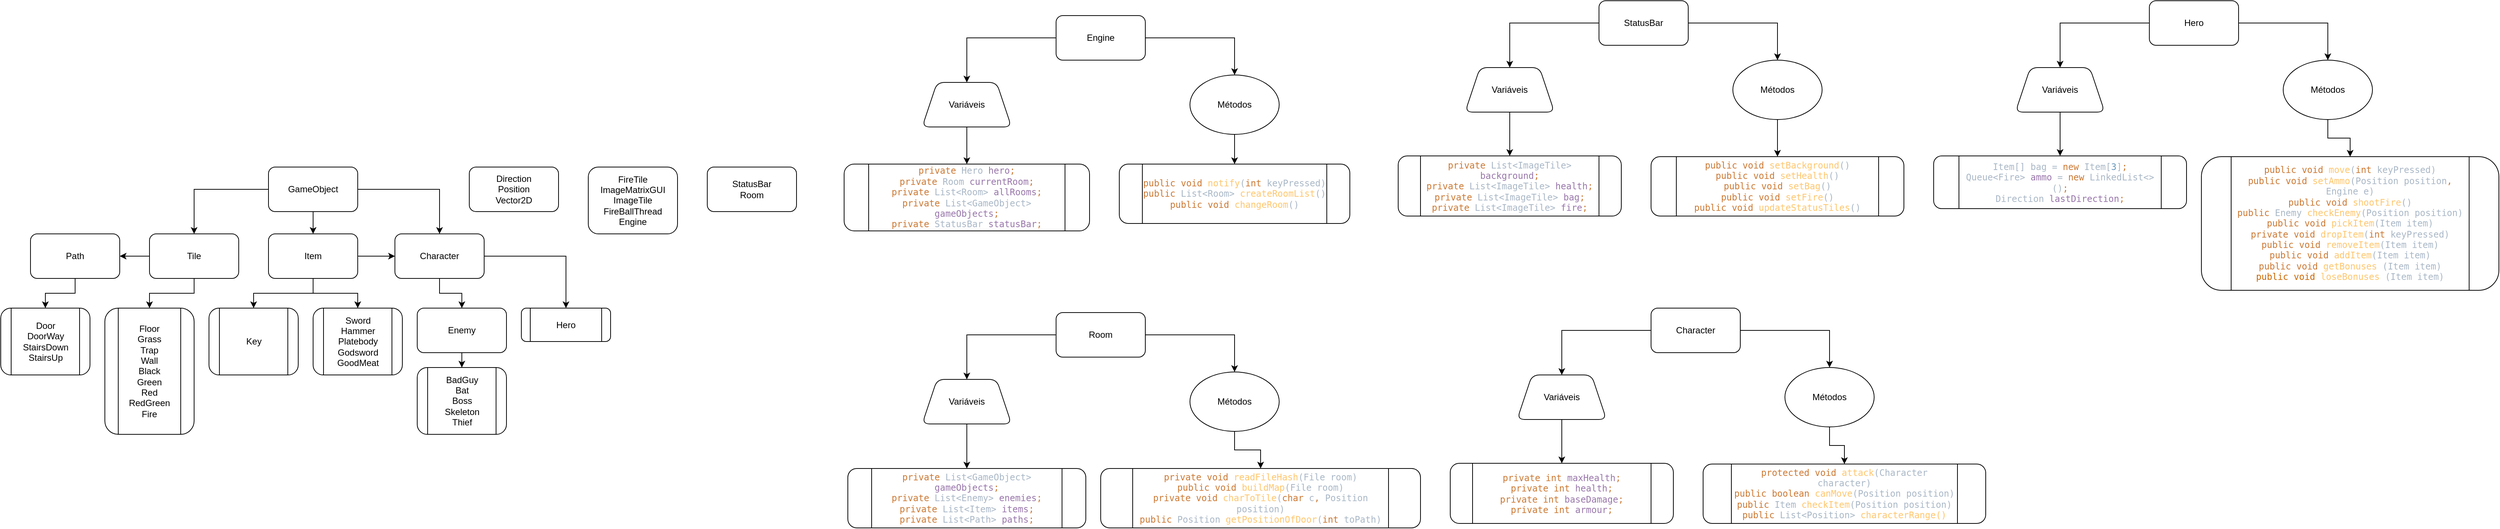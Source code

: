 <mxfile version="21.3.5" type="github">
  <diagram name="Página-1" id="6EzTextcwqXLkR1ZRIQe">
    <mxGraphModel dx="2684" dy="867" grid="1" gridSize="10" guides="1" tooltips="1" connect="1" arrows="1" fold="1" page="1" pageScale="1" pageWidth="1169" pageHeight="827" math="0" shadow="0">
      <root>
        <mxCell id="0" />
        <mxCell id="1" parent="0" />
        <mxCell id="GNOp9yawpGQOeE-_GoTY-5" value="" style="edgeStyle=orthogonalEdgeStyle;rounded=0;orthogonalLoop=1;jettySize=auto;html=1;entryX=0.5;entryY=0;entryDx=0;entryDy=0;" edge="1" parent="1" source="GNOp9yawpGQOeE-_GoTY-1" target="GNOp9yawpGQOeE-_GoTY-4">
          <mxGeometry relative="1" as="geometry">
            <Array as="points" />
          </mxGeometry>
        </mxCell>
        <mxCell id="GNOp9yawpGQOeE-_GoTY-7" value="" style="edgeStyle=orthogonalEdgeStyle;rounded=0;orthogonalLoop=1;jettySize=auto;html=1;" edge="1" parent="1" source="GNOp9yawpGQOeE-_GoTY-1" target="GNOp9yawpGQOeE-_GoTY-6">
          <mxGeometry relative="1" as="geometry" />
        </mxCell>
        <mxCell id="GNOp9yawpGQOeE-_GoTY-9" value="" style="edgeStyle=orthogonalEdgeStyle;rounded=0;orthogonalLoop=1;jettySize=auto;html=1;" edge="1" parent="1" source="GNOp9yawpGQOeE-_GoTY-1" target="GNOp9yawpGQOeE-_GoTY-8">
          <mxGeometry relative="1" as="geometry" />
        </mxCell>
        <mxCell id="GNOp9yawpGQOeE-_GoTY-1" value="GameObject" style="rounded=1;whiteSpace=wrap;html=1;" vertex="1" parent="1">
          <mxGeometry x="-759" y="234" width="120" height="60" as="geometry" />
        </mxCell>
        <mxCell id="GNOp9yawpGQOeE-_GoTY-23" value="" style="edgeStyle=orthogonalEdgeStyle;rounded=0;orthogonalLoop=1;jettySize=auto;html=1;" edge="1" parent="1" source="GNOp9yawpGQOeE-_GoTY-4" target="GNOp9yawpGQOeE-_GoTY-22">
          <mxGeometry relative="1" as="geometry" />
        </mxCell>
        <mxCell id="GNOp9yawpGQOeE-_GoTY-24" value="" style="edgeStyle=orthogonalEdgeStyle;rounded=0;orthogonalLoop=1;jettySize=auto;html=1;" edge="1" parent="1" source="GNOp9yawpGQOeE-_GoTY-4" target="GNOp9yawpGQOeE-_GoTY-8">
          <mxGeometry relative="1" as="geometry" />
        </mxCell>
        <mxCell id="GNOp9yawpGQOeE-_GoTY-30" style="edgeStyle=orthogonalEdgeStyle;rounded=0;orthogonalLoop=1;jettySize=auto;html=1;entryX=0.5;entryY=0;entryDx=0;entryDy=0;" edge="1" parent="1" source="GNOp9yawpGQOeE-_GoTY-4" target="GNOp9yawpGQOeE-_GoTY-26">
          <mxGeometry relative="1" as="geometry" />
        </mxCell>
        <mxCell id="GNOp9yawpGQOeE-_GoTY-4" value="Item" style="rounded=1;whiteSpace=wrap;html=1;" vertex="1" parent="1">
          <mxGeometry x="-759" y="324" width="120" height="60" as="geometry" />
        </mxCell>
        <mxCell id="GNOp9yawpGQOeE-_GoTY-36" value="" style="edgeStyle=orthogonalEdgeStyle;rounded=0;orthogonalLoop=1;jettySize=auto;html=1;" edge="1" parent="1" source="GNOp9yawpGQOeE-_GoTY-6" target="GNOp9yawpGQOeE-_GoTY-35">
          <mxGeometry relative="1" as="geometry" />
        </mxCell>
        <mxCell id="GNOp9yawpGQOeE-_GoTY-41" value="" style="edgeStyle=orthogonalEdgeStyle;rounded=0;orthogonalLoop=1;jettySize=auto;html=1;" edge="1" parent="1" source="GNOp9yawpGQOeE-_GoTY-6" target="GNOp9yawpGQOeE-_GoTY-40">
          <mxGeometry relative="1" as="geometry" />
        </mxCell>
        <mxCell id="GNOp9yawpGQOeE-_GoTY-6" value="Tile" style="rounded=1;whiteSpace=wrap;html=1;" vertex="1" parent="1">
          <mxGeometry x="-919" y="324" width="120" height="60" as="geometry" />
        </mxCell>
        <mxCell id="GNOp9yawpGQOeE-_GoTY-11" value="" style="edgeStyle=orthogonalEdgeStyle;rounded=0;orthogonalLoop=1;jettySize=auto;html=1;" edge="1" parent="1" source="GNOp9yawpGQOeE-_GoTY-8" target="GNOp9yawpGQOeE-_GoTY-10">
          <mxGeometry relative="1" as="geometry" />
        </mxCell>
        <mxCell id="GNOp9yawpGQOeE-_GoTY-13" value="" style="edgeStyle=orthogonalEdgeStyle;rounded=0;orthogonalLoop=1;jettySize=auto;html=1;entryX=0.5;entryY=0;entryDx=0;entryDy=0;" edge="1" parent="1" source="GNOp9yawpGQOeE-_GoTY-8" target="GNOp9yawpGQOeE-_GoTY-49">
          <mxGeometry relative="1" as="geometry" />
        </mxCell>
        <mxCell id="GNOp9yawpGQOeE-_GoTY-8" value="Character" style="rounded=1;whiteSpace=wrap;html=1;" vertex="1" parent="1">
          <mxGeometry x="-589" y="324" width="120" height="60" as="geometry" />
        </mxCell>
        <mxCell id="GNOp9yawpGQOeE-_GoTY-21" value="" style="edgeStyle=orthogonalEdgeStyle;rounded=0;orthogonalLoop=1;jettySize=auto;html=1;" edge="1" parent="1" source="GNOp9yawpGQOeE-_GoTY-10" target="GNOp9yawpGQOeE-_GoTY-20">
          <mxGeometry relative="1" as="geometry" />
        </mxCell>
        <mxCell id="GNOp9yawpGQOeE-_GoTY-10" value="Enemy" style="rounded=1;whiteSpace=wrap;html=1;" vertex="1" parent="1">
          <mxGeometry x="-559" y="424" width="120" height="60" as="geometry" />
        </mxCell>
        <mxCell id="GNOp9yawpGQOeE-_GoTY-20" value="BadGuy&lt;br&gt;Bat&lt;br&gt;Boss&lt;br&gt;Skeleton&lt;br&gt;Thief" style="shape=process;whiteSpace=wrap;html=1;backgroundOutline=1;rounded=1;" vertex="1" parent="1">
          <mxGeometry x="-559" y="504" width="120" height="90" as="geometry" />
        </mxCell>
        <mxCell id="GNOp9yawpGQOeE-_GoTY-22" value="Sword&lt;br&gt;Hammer&lt;br&gt;Platebody&lt;br&gt;Godsword&lt;br&gt;GoodMeat" style="shape=process;whiteSpace=wrap;html=1;backgroundOutline=1;rounded=1;" vertex="1" parent="1">
          <mxGeometry x="-699" y="424" width="120" height="90" as="geometry" />
        </mxCell>
        <mxCell id="GNOp9yawpGQOeE-_GoTY-26" value="Key" style="shape=process;whiteSpace=wrap;html=1;backgroundOutline=1;rounded=1;" vertex="1" parent="1">
          <mxGeometry x="-839" y="424" width="120" height="90" as="geometry" />
        </mxCell>
        <mxCell id="GNOp9yawpGQOeE-_GoTY-48" style="edgeStyle=orthogonalEdgeStyle;rounded=0;orthogonalLoop=1;jettySize=auto;html=1;entryX=0.5;entryY=0;entryDx=0;entryDy=0;" edge="1" parent="1" source="GNOp9yawpGQOeE-_GoTY-35" target="GNOp9yawpGQOeE-_GoTY-47">
          <mxGeometry relative="1" as="geometry" />
        </mxCell>
        <mxCell id="GNOp9yawpGQOeE-_GoTY-35" value="Path" style="whiteSpace=wrap;html=1;rounded=1;" vertex="1" parent="1">
          <mxGeometry x="-1079" y="324" width="120" height="60" as="geometry" />
        </mxCell>
        <mxCell id="GNOp9yawpGQOeE-_GoTY-40" value="Floor&lt;br&gt;Grass&lt;br&gt;Trap&lt;br&gt;Wall&lt;br&gt;Black&lt;br&gt;Green&lt;br&gt;Red&lt;br&gt;RedGreen&lt;br&gt;Fire" style="shape=process;whiteSpace=wrap;html=1;backgroundOutline=1;rounded=1;" vertex="1" parent="1">
          <mxGeometry x="-979" y="424" width="120" height="170" as="geometry" />
        </mxCell>
        <mxCell id="GNOp9yawpGQOeE-_GoTY-47" value="Door&lt;br&gt;DoorWay&lt;br&gt;StairsDown&lt;br&gt;StairsUp" style="shape=process;whiteSpace=wrap;html=1;backgroundOutline=1;rounded=1;" vertex="1" parent="1">
          <mxGeometry x="-1119" y="424" width="120" height="90" as="geometry" />
        </mxCell>
        <mxCell id="GNOp9yawpGQOeE-_GoTY-49" value="Hero" style="shape=process;whiteSpace=wrap;html=1;backgroundOutline=1;rounded=1;" vertex="1" parent="1">
          <mxGeometry x="-419" y="424" width="120" height="45" as="geometry" />
        </mxCell>
        <mxCell id="GNOp9yawpGQOeE-_GoTY-51" value="Direction&lt;br&gt;Position&lt;br&gt;Vector2D" style="rounded=1;whiteSpace=wrap;html=1;" vertex="1" parent="1">
          <mxGeometry x="-489" y="234" width="120" height="60" as="geometry" />
        </mxCell>
        <mxCell id="GNOp9yawpGQOeE-_GoTY-52" value="FireTile&lt;br&gt;ImageMatrixGUI&lt;br&gt;ImageTile&lt;br&gt;FireBallThread&lt;br&gt;Engine" style="rounded=1;whiteSpace=wrap;html=1;" vertex="1" parent="1">
          <mxGeometry x="-329" y="234" width="120" height="90" as="geometry" />
        </mxCell>
        <mxCell id="GNOp9yawpGQOeE-_GoTY-53" value="StatusBar&lt;br&gt;Room" style="rounded=1;whiteSpace=wrap;html=1;" vertex="1" parent="1">
          <mxGeometry x="-169" y="234" width="120" height="60" as="geometry" />
        </mxCell>
        <mxCell id="GNOp9yawpGQOeE-_GoTY-58" value="" style="edgeStyle=orthogonalEdgeStyle;rounded=0;orthogonalLoop=1;jettySize=auto;html=1;entryX=0.5;entryY=0;entryDx=0;entryDy=0;" edge="1" parent="1" source="GNOp9yawpGQOeE-_GoTY-54" target="GNOp9yawpGQOeE-_GoTY-57">
          <mxGeometry relative="1" as="geometry">
            <Array as="points">
              <mxPoint x="180" y="60" />
            </Array>
          </mxGeometry>
        </mxCell>
        <mxCell id="GNOp9yawpGQOeE-_GoTY-62" value="" style="edgeStyle=orthogonalEdgeStyle;rounded=0;orthogonalLoop=1;jettySize=auto;html=1;entryX=0.5;entryY=0;entryDx=0;entryDy=0;exitX=1;exitY=0.5;exitDx=0;exitDy=0;" edge="1" parent="1" source="GNOp9yawpGQOeE-_GoTY-54" target="GNOp9yawpGQOeE-_GoTY-63">
          <mxGeometry relative="1" as="geometry">
            <mxPoint x="420" y="70" as="targetPoint" />
            <Array as="points">
              <mxPoint x="540" y="60" />
            </Array>
          </mxGeometry>
        </mxCell>
        <mxCell id="GNOp9yawpGQOeE-_GoTY-54" value="Engine" style="rounded=1;whiteSpace=wrap;html=1;" vertex="1" parent="1">
          <mxGeometry x="300" y="30" width="120" height="60" as="geometry" />
        </mxCell>
        <mxCell id="GNOp9yawpGQOeE-_GoTY-60" value="" style="edgeStyle=orthogonalEdgeStyle;rounded=0;orthogonalLoop=1;jettySize=auto;html=1;" edge="1" parent="1" source="GNOp9yawpGQOeE-_GoTY-57" target="GNOp9yawpGQOeE-_GoTY-59">
          <mxGeometry relative="1" as="geometry" />
        </mxCell>
        <mxCell id="GNOp9yawpGQOeE-_GoTY-57" value="Variáveis" style="shape=trapezoid;perimeter=trapezoidPerimeter;whiteSpace=wrap;html=1;fixedSize=1;rounded=1;" vertex="1" parent="1">
          <mxGeometry x="120" y="120" width="120" height="60" as="geometry" />
        </mxCell>
        <mxCell id="GNOp9yawpGQOeE-_GoTY-59" value="&lt;div style=&quot;color: rgb(169, 183, 198); font-family: &amp;quot;JetBrains Mono&amp;quot;, monospace;&quot;&gt;&lt;span style=&quot;color: rgb(204, 120, 50);&quot;&gt;private &lt;/span&gt;Hero &lt;span style=&quot;color: rgb(152, 118, 170);&quot;&gt;hero&lt;/span&gt;&lt;span style=&quot;color: rgb(204, 120, 50);&quot;&gt;;&lt;br&gt;&lt;/span&gt;&lt;span style=&quot;color: rgb(204, 120, 50);&quot;&gt;private &lt;/span&gt;Room &lt;span style=&quot;color: rgb(152, 118, 170);&quot;&gt;currentRoom&lt;/span&gt;&lt;span style=&quot;color: rgb(204, 120, 50);&quot;&gt;;&lt;br&gt;&lt;/span&gt;&lt;span style=&quot;color: rgb(204, 120, 50);&quot;&gt;private &lt;/span&gt;List&amp;lt;Room&amp;gt; &lt;span style=&quot;color: rgb(152, 118, 170);&quot;&gt;allRooms&lt;/span&gt;&lt;span style=&quot;color: rgb(204, 120, 50);&quot;&gt;;&lt;br&gt;&lt;/span&gt;&lt;span style=&quot;color: rgb(204, 120, 50);&quot;&gt;private &lt;/span&gt;List&amp;lt;GameObject&amp;gt; &lt;span style=&quot;color: rgb(152, 118, 170);&quot;&gt;gameObjects&lt;/span&gt;&lt;span style=&quot;color: rgb(204, 120, 50);&quot;&gt;;&lt;/span&gt;&lt;/div&gt;&lt;div style=&quot;font-family: &amp;quot;JetBrains Mono&amp;quot;, monospace;&quot;&gt;&lt;div style=&quot;&quot;&gt;&lt;font color=&quot;#cc7832&quot;&gt;private&amp;nbsp;&lt;/font&gt;&lt;font color=&quot;#a9b7c6&quot;&gt;StatusBar &lt;/font&gt;&lt;span style=&quot;color: rgb(152, 118, 170);&quot;&gt;statusBar&lt;/span&gt;&lt;span style=&quot;color: rgb(204, 120, 50);&quot;&gt;;&lt;/span&gt;&lt;/div&gt;&lt;/div&gt;" style="shape=process;whiteSpace=wrap;html=1;backgroundOutline=1;rounded=1;fillColor=none;" vertex="1" parent="1">
          <mxGeometry x="15" y="230" width="330" height="90" as="geometry" />
        </mxCell>
        <mxCell id="GNOp9yawpGQOeE-_GoTY-65" style="edgeStyle=orthogonalEdgeStyle;rounded=0;orthogonalLoop=1;jettySize=auto;html=1;exitX=0.5;exitY=1;exitDx=0;exitDy=0;entryX=0.5;entryY=0;entryDx=0;entryDy=0;" edge="1" parent="1" source="GNOp9yawpGQOeE-_GoTY-63" target="GNOp9yawpGQOeE-_GoTY-64">
          <mxGeometry relative="1" as="geometry" />
        </mxCell>
        <mxCell id="GNOp9yawpGQOeE-_GoTY-63" value="Métodos" style="ellipse;whiteSpace=wrap;html=1;" vertex="1" parent="1">
          <mxGeometry x="480" y="110" width="120" height="80" as="geometry" />
        </mxCell>
        <mxCell id="GNOp9yawpGQOeE-_GoTY-64" value="&lt;div style=&quot;font-family: &amp;quot;JetBrains Mono&amp;quot;, monospace;&quot;&gt;&lt;div style=&quot;&quot;&gt;&lt;div style=&quot;&quot;&gt;&lt;font style=&quot;&quot; color=&quot;#cc7832&quot;&gt;public&lt;/font&gt;&lt;span style=&quot;color: rgb(169, 183, 198);&quot;&gt; &lt;/span&gt;&lt;font color=&quot;#cc7832&quot;&gt;void &lt;/font&gt;&lt;span style=&quot;color: rgb(255, 198, 109);&quot;&gt;notify&lt;/span&gt;&lt;font color=&quot;#a9b7c6&quot;&gt;(&lt;/font&gt;&lt;span style=&quot;color: rgb(204, 120, 50);&quot;&gt;int &lt;/span&gt;&lt;font color=&quot;#a9b7c6&quot;&gt;keyPressed)&lt;/font&gt;&lt;/div&gt;&lt;/div&gt;&lt;div style=&quot;&quot;&gt;&lt;font color=&quot;#cc7832&quot;&gt;public&lt;/font&gt;&lt;font color=&quot;#a9b7c6&quot;&gt; List&amp;lt;Room&amp;gt; &lt;/font&gt;&lt;span style=&quot;color: rgb(255, 198, 109);&quot;&gt;createRoomList&lt;/span&gt;&lt;font color=&quot;#a9b7c6&quot;&gt;()&lt;/font&gt;&lt;/div&gt;&lt;div style=&quot;&quot;&gt;&lt;div style=&quot;&quot;&gt;&lt;font style=&quot;&quot; color=&quot;#cc7832&quot;&gt;public &lt;/font&gt;&lt;font color=&quot;#cc7832&quot;&gt;void &lt;/font&gt;&lt;span style=&quot;color: rgb(255, 198, 109);&quot;&gt;changeRoom&lt;/span&gt;&lt;font color=&quot;#a9b7c6&quot;&gt;()&lt;/font&gt;&lt;/div&gt;&lt;/div&gt;&lt;/div&gt;" style="shape=process;whiteSpace=wrap;html=1;backgroundOutline=1;rounded=1;fillColor=none;" vertex="1" parent="1">
          <mxGeometry x="385" y="230" width="310" height="80" as="geometry" />
        </mxCell>
        <mxCell id="GNOp9yawpGQOeE-_GoTY-66" value="" style="edgeStyle=orthogonalEdgeStyle;rounded=0;orthogonalLoop=1;jettySize=auto;html=1;entryX=0.5;entryY=0;entryDx=0;entryDy=0;" edge="1" parent="1" source="GNOp9yawpGQOeE-_GoTY-68" target="GNOp9yawpGQOeE-_GoTY-70">
          <mxGeometry relative="1" as="geometry">
            <Array as="points">
              <mxPoint x="910" y="40" />
            </Array>
          </mxGeometry>
        </mxCell>
        <mxCell id="GNOp9yawpGQOeE-_GoTY-67" value="" style="edgeStyle=orthogonalEdgeStyle;rounded=0;orthogonalLoop=1;jettySize=auto;html=1;entryX=0.5;entryY=0;entryDx=0;entryDy=0;exitX=1;exitY=0.5;exitDx=0;exitDy=0;" edge="1" parent="1" source="GNOp9yawpGQOeE-_GoTY-68" target="GNOp9yawpGQOeE-_GoTY-73">
          <mxGeometry relative="1" as="geometry">
            <mxPoint x="1150" y="50" as="targetPoint" />
            <Array as="points">
              <mxPoint x="1270" y="40" />
            </Array>
          </mxGeometry>
        </mxCell>
        <mxCell id="GNOp9yawpGQOeE-_GoTY-68" value="StatusBar" style="rounded=1;whiteSpace=wrap;html=1;" vertex="1" parent="1">
          <mxGeometry x="1030" y="10" width="120" height="60" as="geometry" />
        </mxCell>
        <mxCell id="GNOp9yawpGQOeE-_GoTY-69" value="" style="edgeStyle=orthogonalEdgeStyle;rounded=0;orthogonalLoop=1;jettySize=auto;html=1;" edge="1" parent="1" source="GNOp9yawpGQOeE-_GoTY-70" target="GNOp9yawpGQOeE-_GoTY-71">
          <mxGeometry relative="1" as="geometry" />
        </mxCell>
        <mxCell id="GNOp9yawpGQOeE-_GoTY-70" value="Variáveis" style="shape=trapezoid;perimeter=trapezoidPerimeter;whiteSpace=wrap;html=1;fixedSize=1;rounded=1;" vertex="1" parent="1">
          <mxGeometry x="850" y="100" width="120" height="60" as="geometry" />
        </mxCell>
        <mxCell id="GNOp9yawpGQOeE-_GoTY-71" value="&lt;div style=&quot;font-family: &amp;quot;JetBrains Mono&amp;quot;, monospace;&quot;&gt;&lt;div style=&quot;&quot;&gt;&lt;font color=&quot;#cc7832&quot;&gt;private &lt;/font&gt;&lt;font color=&quot;#a9b7c6&quot;&gt;List&amp;lt;ImageTile&amp;gt; &lt;/font&gt;&lt;span style=&quot;color: rgb(152, 118, 170);&quot;&gt;background&lt;/span&gt;&lt;span style=&quot;color: rgb(204, 120, 50);&quot;&gt;;&lt;br&gt;&lt;/span&gt;&lt;span style=&quot;color: rgb(204, 120, 50);&quot;&gt;private &lt;/span&gt;&lt;font color=&quot;#a9b7c6&quot;&gt;List&amp;lt;ImageTile&amp;gt; &lt;/font&gt;&lt;span style=&quot;color: rgb(152, 118, 170);&quot;&gt;health&lt;/span&gt;&lt;span style=&quot;color: rgb(204, 120, 50);&quot;&gt;;&lt;br&gt;&lt;/span&gt;&lt;span style=&quot;color: rgb(204, 120, 50);&quot;&gt;private &lt;/span&gt;&lt;font color=&quot;#a9b7c6&quot;&gt;List&amp;lt;ImageTile&amp;gt; &lt;/font&gt;&lt;span style=&quot;color: rgb(152, 118, 170);&quot;&gt;bag&lt;/span&gt;&lt;span style=&quot;color: rgb(204, 120, 50);&quot;&gt;;&lt;br&gt;&lt;/span&gt;&lt;span style=&quot;color: rgb(204, 120, 50);&quot;&gt;private &lt;/span&gt;&lt;font color=&quot;#a9b7c6&quot;&gt;List&amp;lt;ImageTile&amp;gt; &lt;/font&gt;&lt;span style=&quot;color: rgb(152, 118, 170);&quot;&gt;fire&lt;/span&gt;&lt;span style=&quot;color: rgb(204, 120, 50);&quot;&gt;;&lt;/span&gt;&lt;/div&gt;&lt;/div&gt;" style="shape=process;whiteSpace=wrap;html=1;backgroundOutline=1;rounded=1;fillColor=none;" vertex="1" parent="1">
          <mxGeometry x="760" y="219" width="300" height="81" as="geometry" />
        </mxCell>
        <mxCell id="GNOp9yawpGQOeE-_GoTY-72" style="edgeStyle=orthogonalEdgeStyle;rounded=0;orthogonalLoop=1;jettySize=auto;html=1;exitX=0.5;exitY=1;exitDx=0;exitDy=0;entryX=0.5;entryY=0;entryDx=0;entryDy=0;" edge="1" parent="1" source="GNOp9yawpGQOeE-_GoTY-73" target="GNOp9yawpGQOeE-_GoTY-74">
          <mxGeometry relative="1" as="geometry" />
        </mxCell>
        <mxCell id="GNOp9yawpGQOeE-_GoTY-73" value="Métodos" style="ellipse;whiteSpace=wrap;html=1;" vertex="1" parent="1">
          <mxGeometry x="1210" y="90" width="120" height="80" as="geometry" />
        </mxCell>
        <mxCell id="GNOp9yawpGQOeE-_GoTY-74" value="&lt;div style=&quot;font-family: &amp;quot;JetBrains Mono&amp;quot;, monospace;&quot;&gt;&lt;div style=&quot;&quot;&gt;&lt;div style=&quot;&quot;&gt;&lt;div style=&quot;&quot;&gt;&lt;font style=&quot;&quot; color=&quot;#cc7832&quot;&gt;public void&lt;/font&gt;&lt;span style=&quot;color: rgb(169, 183, 198);&quot;&gt; &lt;span style=&quot;color:#ffc66d;&quot;&gt;setBackground&lt;/span&gt;()&lt;/span&gt;&lt;/div&gt;&lt;div style=&quot;&quot;&gt;&lt;div style=&quot;&quot;&gt;&lt;font color=&quot;#cc7832&quot;&gt;public void&lt;/font&gt; &lt;span style=&quot;color: rgb(255, 198, 109);&quot;&gt;setHealth&lt;/span&gt;&lt;font color=&quot;#a9b7c6&quot;&gt;()&lt;/font&gt;&lt;/div&gt;&lt;div style=&quot;&quot;&gt;&lt;div style=&quot;&quot;&gt;&lt;font color=&quot;#cc7832&quot;&gt;public void&lt;/font&gt; &lt;span style=&quot;color: rgb(255, 198, 109);&quot;&gt;setBag&lt;/span&gt;&lt;font color=&quot;#a9b7c6&quot;&gt;()&lt;/font&gt;&lt;/div&gt;&lt;div style=&quot;&quot;&gt;&lt;div style=&quot;&quot;&gt;&lt;font color=&quot;#cc7832&quot;&gt;public void&lt;/font&gt; &lt;span style=&quot;color: rgb(255, 198, 109);&quot;&gt;setFire&lt;/span&gt;&lt;font color=&quot;#a9b7c6&quot;&gt;()&lt;/font&gt;&lt;/div&gt;&lt;div style=&quot;&quot;&gt;&lt;div style=&quot;&quot;&gt;&lt;font style=&quot;&quot; color=&quot;#cc7832&quot;&gt;public void&lt;/font&gt; &lt;span style=&quot;color: rgb(255, 198, 109);&quot;&gt;updateStatusTiles&lt;/span&gt;&lt;font style=&quot;&quot; color=&quot;#a9b7c6&quot;&gt;()&lt;/font&gt;&lt;/div&gt;&lt;/div&gt;&lt;/div&gt;&lt;/div&gt;&lt;/div&gt;&lt;/div&gt;&lt;/div&gt;&lt;/div&gt;" style="shape=process;whiteSpace=wrap;html=1;backgroundOutline=1;rounded=1;fillColor=none;" vertex="1" parent="1">
          <mxGeometry x="1100" y="220" width="340" height="80" as="geometry" />
        </mxCell>
        <mxCell id="GNOp9yawpGQOeE-_GoTY-75" value="" style="edgeStyle=orthogonalEdgeStyle;rounded=0;orthogonalLoop=1;jettySize=auto;html=1;entryX=0.5;entryY=0;entryDx=0;entryDy=0;" edge="1" parent="1" source="GNOp9yawpGQOeE-_GoTY-77" target="GNOp9yawpGQOeE-_GoTY-79">
          <mxGeometry relative="1" as="geometry">
            <Array as="points">
              <mxPoint x="180" y="460" />
            </Array>
          </mxGeometry>
        </mxCell>
        <mxCell id="GNOp9yawpGQOeE-_GoTY-76" value="" style="edgeStyle=orthogonalEdgeStyle;rounded=0;orthogonalLoop=1;jettySize=auto;html=1;entryX=0.5;entryY=0;entryDx=0;entryDy=0;exitX=1;exitY=0.5;exitDx=0;exitDy=0;" edge="1" parent="1" source="GNOp9yawpGQOeE-_GoTY-77" target="GNOp9yawpGQOeE-_GoTY-82">
          <mxGeometry relative="1" as="geometry">
            <mxPoint x="420" y="470" as="targetPoint" />
            <Array as="points">
              <mxPoint x="540" y="460" />
            </Array>
          </mxGeometry>
        </mxCell>
        <mxCell id="GNOp9yawpGQOeE-_GoTY-77" value="Room" style="rounded=1;whiteSpace=wrap;html=1;" vertex="1" parent="1">
          <mxGeometry x="300" y="430" width="120" height="60" as="geometry" />
        </mxCell>
        <mxCell id="GNOp9yawpGQOeE-_GoTY-78" value="" style="edgeStyle=orthogonalEdgeStyle;rounded=0;orthogonalLoop=1;jettySize=auto;html=1;" edge="1" parent="1" source="GNOp9yawpGQOeE-_GoTY-79" target="GNOp9yawpGQOeE-_GoTY-80">
          <mxGeometry relative="1" as="geometry" />
        </mxCell>
        <mxCell id="GNOp9yawpGQOeE-_GoTY-79" value="Variáveis" style="shape=trapezoid;perimeter=trapezoidPerimeter;whiteSpace=wrap;html=1;fixedSize=1;rounded=1;" vertex="1" parent="1">
          <mxGeometry x="120" y="520" width="120" height="60" as="geometry" />
        </mxCell>
        <mxCell id="GNOp9yawpGQOeE-_GoTY-80" value="&lt;div style=&quot;color: rgb(169, 183, 198); font-family: &amp;quot;JetBrains Mono&amp;quot;, monospace;&quot;&gt;&lt;div style=&quot;&quot;&gt;&lt;span style=&quot;color: rgb(204, 120, 50);&quot;&gt;private &lt;/span&gt;List&amp;lt;GameObject&amp;gt; &lt;span style=&quot;color: rgb(152, 118, 170);&quot;&gt;gameObjects&lt;/span&gt;&lt;span style=&quot;color: rgb(204, 120, 50);&quot;&gt;;&lt;br&gt;&lt;/span&gt;&lt;span style=&quot;color: rgb(204, 120, 50);&quot;&gt;private &lt;/span&gt;List&amp;lt;Enemy&amp;gt; &lt;span style=&quot;color: rgb(152, 118, 170);&quot;&gt;enemies&lt;/span&gt;&lt;span style=&quot;color: rgb(204, 120, 50);&quot;&gt;;&lt;br&gt;&lt;/span&gt;&lt;span style=&quot;color: rgb(204, 120, 50);&quot;&gt;private &lt;/span&gt;List&amp;lt;Item&amp;gt; &lt;span style=&quot;color: rgb(152, 118, 170);&quot;&gt;items&lt;/span&gt;&lt;span style=&quot;color: rgb(204, 120, 50);&quot;&gt;;&lt;br&gt;&lt;/span&gt;&lt;span style=&quot;color: rgb(204, 120, 50);&quot;&gt;private &lt;/span&gt;List&amp;lt;Path&amp;gt; &lt;span style=&quot;color: rgb(152, 118, 170);&quot;&gt;paths&lt;/span&gt;&lt;span style=&quot;color: rgb(204, 120, 50);&quot;&gt;;&lt;/span&gt;&lt;br&gt;&lt;/div&gt;&lt;/div&gt;" style="shape=process;whiteSpace=wrap;html=1;backgroundOutline=1;rounded=1;fillColor=none;" vertex="1" parent="1">
          <mxGeometry x="20" y="640" width="320" height="80" as="geometry" />
        </mxCell>
        <mxCell id="GNOp9yawpGQOeE-_GoTY-81" style="edgeStyle=orthogonalEdgeStyle;rounded=0;orthogonalLoop=1;jettySize=auto;html=1;exitX=0.5;exitY=1;exitDx=0;exitDy=0;entryX=0.5;entryY=0;entryDx=0;entryDy=0;" edge="1" parent="1" source="GNOp9yawpGQOeE-_GoTY-82" target="GNOp9yawpGQOeE-_GoTY-83">
          <mxGeometry relative="1" as="geometry" />
        </mxCell>
        <mxCell id="GNOp9yawpGQOeE-_GoTY-82" value="Métodos" style="ellipse;whiteSpace=wrap;html=1;" vertex="1" parent="1">
          <mxGeometry x="480" y="510" width="120" height="80" as="geometry" />
        </mxCell>
        <mxCell id="GNOp9yawpGQOeE-_GoTY-83" value="&lt;div style=&quot;font-family: &amp;quot;JetBrains Mono&amp;quot;, monospace;&quot;&gt;&lt;div style=&quot;&quot;&gt;&lt;div style=&quot;&quot;&gt;&lt;div style=&quot;&quot;&gt;&lt;font color=&quot;#cc7832&quot;&gt;private&lt;/font&gt;&lt;span style=&quot;color: rgb(169, 183, 198);&quot;&gt; &lt;/span&gt;&lt;font color=&quot;#cc7832&quot;&gt;void &lt;/font&gt;&lt;span style=&quot;color: rgb(255, 198, 109);&quot;&gt;readFileHash&lt;/span&gt;&lt;font color=&quot;#a9b7c6&quot;&gt;(File room)&lt;/font&gt;&lt;/div&gt;&lt;div style=&quot;&quot;&gt;&lt;div style=&quot;&quot;&gt;&lt;font color=&quot;#cc7832&quot;&gt;public&lt;/font&gt;&lt;font color=&quot;#a9b7c6&quot;&gt; &lt;/font&gt;&lt;font color=&quot;#cc7832&quot;&gt;void &lt;/font&gt;&lt;span style=&quot;color: rgb(255, 198, 109);&quot;&gt;buildMap&lt;/span&gt;&lt;font color=&quot;#a9b7c6&quot;&gt;(File room)&lt;/font&gt;&lt;/div&gt;&lt;div style=&quot;&quot;&gt;&lt;div style=&quot;&quot;&gt;&lt;font color=&quot;#cc7832&quot;&gt;private void &lt;/font&gt;&lt;span style=&quot;color: rgb(255, 198, 109);&quot;&gt;charToTile&lt;/span&gt;&lt;font color=&quot;#a9b7c6&quot;&gt;(&lt;/font&gt;&lt;span style=&quot;color: rgb(204, 120, 50);&quot;&gt;char &lt;/span&gt;&lt;font color=&quot;#a9b7c6&quot;&gt;c&lt;/font&gt;&lt;span style=&quot;color: rgb(204, 120, 50);&quot;&gt;, &lt;/span&gt;&lt;font color=&quot;#a9b7c6&quot;&gt;Position position)&lt;/font&gt;&lt;/div&gt;&lt;div style=&quot;&quot;&gt;&lt;div style=&quot;&quot;&gt;&lt;font color=&quot;#cc7832&quot;&gt;public &lt;/font&gt;&lt;font color=&quot;#a9b7c6&quot;&gt;Position &lt;/font&gt;&lt;span style=&quot;color: rgb(255, 198, 109);&quot;&gt;getPositionOfDoor&lt;/span&gt;&lt;font color=&quot;#a9b7c6&quot;&gt;(&lt;/font&gt;&lt;span style=&quot;color: rgb(204, 120, 50);&quot;&gt;int &lt;/span&gt;&lt;font color=&quot;#a9b7c6&quot;&gt;toPath)&lt;/font&gt;&lt;/div&gt;&lt;/div&gt;&lt;/div&gt;&lt;/div&gt;&lt;/div&gt;&lt;/div&gt;&lt;/div&gt;" style="shape=process;whiteSpace=wrap;html=1;backgroundOutline=1;rounded=1;fillColor=none;" vertex="1" parent="1">
          <mxGeometry x="360" y="640" width="430" height="80" as="geometry" />
        </mxCell>
        <mxCell id="GNOp9yawpGQOeE-_GoTY-84" value="" style="edgeStyle=orthogonalEdgeStyle;rounded=0;orthogonalLoop=1;jettySize=auto;html=1;entryX=0.5;entryY=0;entryDx=0;entryDy=0;" edge="1" parent="1" source="GNOp9yawpGQOeE-_GoTY-86" target="GNOp9yawpGQOeE-_GoTY-88">
          <mxGeometry relative="1" as="geometry">
            <Array as="points">
              <mxPoint x="980" y="454" />
            </Array>
          </mxGeometry>
        </mxCell>
        <mxCell id="GNOp9yawpGQOeE-_GoTY-85" value="" style="edgeStyle=orthogonalEdgeStyle;rounded=0;orthogonalLoop=1;jettySize=auto;html=1;entryX=0.5;entryY=0;entryDx=0;entryDy=0;exitX=1;exitY=0.5;exitDx=0;exitDy=0;" edge="1" parent="1" source="GNOp9yawpGQOeE-_GoTY-86" target="GNOp9yawpGQOeE-_GoTY-91">
          <mxGeometry relative="1" as="geometry">
            <mxPoint x="1220" y="464" as="targetPoint" />
            <Array as="points">
              <mxPoint x="1340" y="454" />
            </Array>
          </mxGeometry>
        </mxCell>
        <mxCell id="GNOp9yawpGQOeE-_GoTY-86" value="Character" style="rounded=1;whiteSpace=wrap;html=1;" vertex="1" parent="1">
          <mxGeometry x="1100" y="424" width="120" height="60" as="geometry" />
        </mxCell>
        <mxCell id="GNOp9yawpGQOeE-_GoTY-87" value="" style="edgeStyle=orthogonalEdgeStyle;rounded=0;orthogonalLoop=1;jettySize=auto;html=1;" edge="1" parent="1" source="GNOp9yawpGQOeE-_GoTY-88" target="GNOp9yawpGQOeE-_GoTY-89">
          <mxGeometry relative="1" as="geometry" />
        </mxCell>
        <mxCell id="GNOp9yawpGQOeE-_GoTY-88" value="Variáveis" style="shape=trapezoid;perimeter=trapezoidPerimeter;whiteSpace=wrap;html=1;fixedSize=1;rounded=1;" vertex="1" parent="1">
          <mxGeometry x="920" y="514" width="120" height="60" as="geometry" />
        </mxCell>
        <mxCell id="GNOp9yawpGQOeE-_GoTY-89" value="&lt;div style=&quot;font-family: &amp;quot;JetBrains Mono&amp;quot;, monospace;&quot;&gt;&lt;div style=&quot;&quot;&gt;&lt;div style=&quot;&quot;&gt;&lt;font style=&quot;&quot; color=&quot;#cc7832&quot;&gt;private int&lt;/font&gt;&lt;span style=&quot;color: rgb(169, 183, 198);&quot;&gt; &lt;span style=&quot;color: rgb(152, 118, 170);&quot;&gt;maxHealth&lt;/span&gt;&lt;span style=&quot;color: rgb(204, 120, 50);&quot;&gt;;&lt;br&gt;&lt;/span&gt;&lt;span style=&quot;color: rgb(204, 120, 50);&quot;&gt;private int &lt;/span&gt;&lt;span style=&quot;color: rgb(152, 118, 170);&quot;&gt;health&lt;/span&gt;&lt;span style=&quot;color: rgb(204, 120, 50);&quot;&gt;;&lt;br&gt;&lt;/span&gt;&lt;span style=&quot;color: rgb(204, 120, 50);&quot;&gt;private int &lt;/span&gt;&lt;span style=&quot;color: rgb(152, 118, 170);&quot;&gt;baseDamage&lt;/span&gt;&lt;span style=&quot;color: rgb(204, 120, 50);&quot;&gt;;&lt;br&gt;&lt;/span&gt;&lt;span style=&quot;color: rgb(204, 120, 50);&quot;&gt;private int &lt;/span&gt;&lt;span style=&quot;color: rgb(152, 118, 170);&quot;&gt;armour&lt;/span&gt;&lt;span style=&quot;color: rgb(204, 120, 50);&quot;&gt;;&lt;/span&gt;&lt;/span&gt;&lt;/div&gt;&lt;/div&gt;&lt;/div&gt;" style="shape=process;whiteSpace=wrap;html=1;backgroundOutline=1;rounded=1;fillColor=none;" vertex="1" parent="1">
          <mxGeometry x="830" y="633" width="300" height="81" as="geometry" />
        </mxCell>
        <mxCell id="GNOp9yawpGQOeE-_GoTY-90" style="edgeStyle=orthogonalEdgeStyle;rounded=0;orthogonalLoop=1;jettySize=auto;html=1;exitX=0.5;exitY=1;exitDx=0;exitDy=0;entryX=0.5;entryY=0;entryDx=0;entryDy=0;" edge="1" parent="1" source="GNOp9yawpGQOeE-_GoTY-91" target="GNOp9yawpGQOeE-_GoTY-92">
          <mxGeometry relative="1" as="geometry" />
        </mxCell>
        <mxCell id="GNOp9yawpGQOeE-_GoTY-91" value="Métodos" style="ellipse;whiteSpace=wrap;html=1;" vertex="1" parent="1">
          <mxGeometry x="1280" y="504" width="120" height="80" as="geometry" />
        </mxCell>
        <mxCell id="GNOp9yawpGQOeE-_GoTY-92" value="&lt;div style=&quot;font-family: &amp;quot;JetBrains Mono&amp;quot;, monospace;&quot;&gt;&lt;div style=&quot;&quot;&gt;&lt;div style=&quot;&quot;&gt;&lt;div style=&quot;&quot;&gt;&lt;div style=&quot;&quot;&gt;&lt;font style=&quot;&quot; color=&quot;#cc7832&quot;&gt;protected void&lt;/font&gt;&lt;span style=&quot;color: rgb(169, 183, 198);&quot;&gt; &lt;span style=&quot;color:#ffc66d;&quot;&gt;attack&lt;/span&gt;(Character character)&lt;/span&gt;&lt;/div&gt;&lt;div style=&quot;&quot;&gt;&lt;div style=&quot;&quot;&gt;&lt;font color=&quot;#cc7832&quot;&gt;public boolean&lt;/font&gt; &lt;span style=&quot;color: rgb(255, 198, 109);&quot;&gt;canMove&lt;/span&gt;&lt;font color=&quot;#a9b7c6&quot;&gt;(Position position)&lt;/font&gt;&lt;/div&gt;&lt;div style=&quot;&quot;&gt;&lt;div style=&quot;&quot;&gt;&lt;font color=&quot;#cc7832&quot;&gt;public&lt;/font&gt;&lt;font color=&quot;#a9b7c6&quot;&gt; Item &lt;/font&gt;&lt;span style=&quot;color: rgb(255, 198, 109);&quot;&gt;checkItem&lt;/span&gt;&lt;font color=&quot;#a9b7c6&quot;&gt;(Position position)&lt;/font&gt;&lt;/div&gt;&lt;div style=&quot;&quot;&gt;&lt;div style=&quot;&quot;&gt;&lt;font style=&quot;&quot; color=&quot;#cc7832&quot;&gt;public &lt;/font&gt;&lt;font style=&quot;&quot; color=&quot;#a9b7c6&quot;&gt;List&amp;lt;Position&amp;gt; &lt;/font&gt;&lt;span style=&quot;color: rgb(255, 198, 109);&quot;&gt;characterRange()&lt;/span&gt;&lt;/div&gt;&lt;/div&gt;&lt;/div&gt;&lt;/div&gt;&lt;/div&gt;&lt;/div&gt;&lt;/div&gt;&lt;/div&gt;" style="shape=process;whiteSpace=wrap;html=1;backgroundOutline=1;rounded=1;fillColor=none;" vertex="1" parent="1">
          <mxGeometry x="1170" y="634" width="380" height="80" as="geometry" />
        </mxCell>
        <mxCell id="GNOp9yawpGQOeE-_GoTY-93" value="" style="edgeStyle=orthogonalEdgeStyle;rounded=0;orthogonalLoop=1;jettySize=auto;html=1;entryX=0.5;entryY=0;entryDx=0;entryDy=0;" edge="1" parent="1" source="GNOp9yawpGQOeE-_GoTY-95" target="GNOp9yawpGQOeE-_GoTY-97">
          <mxGeometry relative="1" as="geometry">
            <Array as="points">
              <mxPoint x="1650" y="40" />
            </Array>
          </mxGeometry>
        </mxCell>
        <mxCell id="GNOp9yawpGQOeE-_GoTY-94" value="" style="edgeStyle=orthogonalEdgeStyle;rounded=0;orthogonalLoop=1;jettySize=auto;html=1;entryX=0.5;entryY=0;entryDx=0;entryDy=0;exitX=1;exitY=0.5;exitDx=0;exitDy=0;" edge="1" parent="1" source="GNOp9yawpGQOeE-_GoTY-95" target="GNOp9yawpGQOeE-_GoTY-100">
          <mxGeometry relative="1" as="geometry">
            <mxPoint x="1890" y="50" as="targetPoint" />
            <Array as="points">
              <mxPoint x="2010" y="40" />
            </Array>
          </mxGeometry>
        </mxCell>
        <mxCell id="GNOp9yawpGQOeE-_GoTY-95" value="Hero" style="rounded=1;whiteSpace=wrap;html=1;" vertex="1" parent="1">
          <mxGeometry x="1770" y="10" width="120" height="60" as="geometry" />
        </mxCell>
        <mxCell id="GNOp9yawpGQOeE-_GoTY-96" value="" style="edgeStyle=orthogonalEdgeStyle;rounded=0;orthogonalLoop=1;jettySize=auto;html=1;" edge="1" parent="1" source="GNOp9yawpGQOeE-_GoTY-97" target="GNOp9yawpGQOeE-_GoTY-98">
          <mxGeometry relative="1" as="geometry" />
        </mxCell>
        <mxCell id="GNOp9yawpGQOeE-_GoTY-97" value="Variáveis" style="shape=trapezoid;perimeter=trapezoidPerimeter;whiteSpace=wrap;html=1;fixedSize=1;rounded=1;" vertex="1" parent="1">
          <mxGeometry x="1590" y="100" width="120" height="60" as="geometry" />
        </mxCell>
        <mxCell id="GNOp9yawpGQOeE-_GoTY-98" value="&lt;div style=&quot;font-family: &amp;quot;JetBrains Mono&amp;quot;, monospace;&quot;&gt;&lt;div style=&quot;&quot;&gt;&lt;div style=&quot;&quot;&gt;&lt;div style=&quot;color: rgb(169, 183, 198);&quot;&gt;Item[] bag = &lt;span style=&quot;color: rgb(204, 120, 50);&quot;&gt;new &lt;/span&gt;Item[&lt;span style=&quot;color: rgb(104, 151, 187);&quot;&gt;3&lt;/span&gt;]&lt;span style=&quot;color: rgb(204, 120, 50);&quot;&gt;;&lt;br&gt;&lt;/span&gt;Queue&amp;lt;Fire&amp;gt; &lt;span style=&quot;color: rgb(152, 118, 170);&quot;&gt;ammo &lt;/span&gt;= &lt;span style=&quot;color: rgb(204, 120, 50);&quot;&gt;new &lt;/span&gt;LinkedList&amp;lt;&amp;gt;()&lt;span style=&quot;color: rgb(204, 120, 50);&quot;&gt;;&lt;br&gt;&lt;/span&gt;Direction &lt;span style=&quot;color: rgb(152, 118, 170);&quot;&gt;lastDirection&lt;/span&gt;&lt;span style=&quot;color: rgb(204, 120, 50);&quot;&gt;;&lt;/span&gt;&lt;/div&gt;&lt;/div&gt;&lt;/div&gt;&lt;/div&gt;" style="shape=process;whiteSpace=wrap;html=1;backgroundOutline=1;rounded=1;fillColor=none;" vertex="1" parent="1">
          <mxGeometry x="1480" y="219" width="340" height="71" as="geometry" />
        </mxCell>
        <mxCell id="GNOp9yawpGQOeE-_GoTY-99" style="edgeStyle=orthogonalEdgeStyle;rounded=0;orthogonalLoop=1;jettySize=auto;html=1;exitX=0.5;exitY=1;exitDx=0;exitDy=0;entryX=0.5;entryY=0;entryDx=0;entryDy=0;" edge="1" parent="1" source="GNOp9yawpGQOeE-_GoTY-100" target="GNOp9yawpGQOeE-_GoTY-101">
          <mxGeometry relative="1" as="geometry" />
        </mxCell>
        <mxCell id="GNOp9yawpGQOeE-_GoTY-100" value="Métodos" style="ellipse;whiteSpace=wrap;html=1;" vertex="1" parent="1">
          <mxGeometry x="1950" y="90" width="120" height="80" as="geometry" />
        </mxCell>
        <mxCell id="GNOp9yawpGQOeE-_GoTY-101" value="&lt;div style=&quot;font-family: &amp;quot;JetBrains Mono&amp;quot;, monospace;&quot;&gt;&lt;div style=&quot;&quot;&gt;&lt;div style=&quot;&quot;&gt;&lt;div style=&quot;&quot;&gt;&lt;div style=&quot;&quot;&gt;&lt;div style=&quot;&quot;&gt;&lt;font style=&quot;&quot; color=&quot;#cc7832&quot;&gt;public void&lt;/font&gt;&lt;span style=&quot;color: rgb(169, 183, 198);&quot;&gt; &lt;span style=&quot;color:#ffc66d;&quot;&gt;move&lt;/span&gt;(&lt;span style=&quot;color:#cc7832;&quot;&gt;int &lt;/span&gt;keyPressed) &lt;/span&gt;&lt;/div&gt;&lt;div style=&quot;&quot;&gt;&lt;div style=&quot;&quot;&gt;&lt;font color=&quot;#cc7832&quot;&gt;public void&lt;/font&gt;&lt;span style=&quot;color: rgb(169, 183, 198);&quot;&gt; &lt;span style=&quot;color:#ffc66d;&quot;&gt;setAmmo&lt;/span&gt;(Position position&lt;span style=&quot;color:#cc7832;&quot;&gt;, &lt;/span&gt;Engine e)&lt;/span&gt;&lt;/div&gt;&lt;div style=&quot;&quot;&gt;&lt;div style=&quot;&quot;&gt;&lt;font color=&quot;#cc7832&quot;&gt;public void&lt;/font&gt;&lt;span style=&quot;color: rgb(169, 183, 198);&quot;&gt; &lt;span style=&quot;color:#ffc66d;&quot;&gt;shootFire&lt;/span&gt;()&lt;/span&gt;&lt;/div&gt;&lt;div style=&quot;&quot;&gt;&lt;div style=&quot;&quot;&gt;&lt;font color=&quot;#cc7832&quot;&gt;public&lt;/font&gt;&lt;span style=&quot;color: rgb(169, 183, 198);&quot;&gt; Enemy &lt;span style=&quot;color:#ffc66d;&quot;&gt;checkEnemy&lt;/span&gt;(Position position)&lt;/span&gt;&lt;/div&gt;&lt;div style=&quot;&quot;&gt;&lt;div style=&quot;&quot;&gt;&lt;font color=&quot;#cc7832&quot;&gt;public void&lt;/font&gt;&lt;span style=&quot;color: rgb(169, 183, 198);&quot;&gt; &lt;span style=&quot;color:#ffc66d;&quot;&gt;pickItem&lt;/span&gt;(Item item)&lt;/span&gt;&lt;/div&gt;&lt;div style=&quot;&quot;&gt;&lt;div style=&quot;&quot;&gt;&lt;font color=&quot;#cc7832&quot;&gt;private void&lt;/font&gt;&lt;span style=&quot;color: rgb(169, 183, 198);&quot;&gt; &lt;span style=&quot;color:#ffc66d;&quot;&gt;dropItem&lt;/span&gt;(&lt;span style=&quot;color:#cc7832;&quot;&gt;int &lt;/span&gt;keyPressed)&lt;/span&gt;&lt;/div&gt;&lt;div style=&quot;&quot;&gt;&lt;div style=&quot;&quot;&gt;&lt;font color=&quot;#cc7832&quot;&gt;public void&lt;/font&gt;&lt;span style=&quot;color: rgb(169, 183, 198);&quot;&gt; &lt;span style=&quot;color:#ffc66d;&quot;&gt;removeItem&lt;/span&gt;(Item item)&lt;/span&gt;&lt;/div&gt;&lt;div style=&quot;&quot;&gt;&lt;div style=&quot;&quot;&gt;&lt;font color=&quot;#cc7832&quot;&gt;public void&lt;/font&gt;&lt;span style=&quot;color: rgb(169, 183, 198);&quot;&gt; &lt;span style=&quot;color:#ffc66d;&quot;&gt;addItem&lt;/span&gt;(Item item)&lt;/span&gt;&lt;/div&gt;&lt;div style=&quot;&quot;&gt;&lt;div style=&quot;&quot;&gt;&lt;font color=&quot;#cc7832&quot;&gt;public void&lt;/font&gt;&lt;span style=&quot;color: rgb(169, 183, 198);&quot;&gt; &lt;span style=&quot;color:#ffc66d;&quot;&gt;getBonuses &lt;/span&gt;(Item item)&lt;/span&gt;&lt;/div&gt;&lt;div style=&quot;&quot;&gt;&lt;div style=&quot;&quot;&gt;&lt;font style=&quot;&quot; color=&quot;#cc6600&quot;&gt;public void &lt;/font&gt;&lt;span style=&quot;color: rgb(255, 198, 109);&quot;&gt;loseBonuses &lt;/span&gt;&lt;font style=&quot;&quot; color=&quot;#a9b7c6&quot;&gt;(Item item)&lt;/font&gt;&lt;/div&gt;&lt;/div&gt;&lt;/div&gt;&lt;/div&gt;&lt;/div&gt;&lt;/div&gt;&lt;/div&gt;&lt;/div&gt;&lt;/div&gt;&lt;/div&gt;&lt;/div&gt;&lt;/div&gt;&lt;/div&gt;&lt;/div&gt;&lt;/div&gt;" style="shape=process;whiteSpace=wrap;html=1;backgroundOutline=1;rounded=1;fillColor=none;" vertex="1" parent="1">
          <mxGeometry x="1840" y="220" width="400" height="180" as="geometry" />
        </mxCell>
      </root>
    </mxGraphModel>
  </diagram>
</mxfile>
